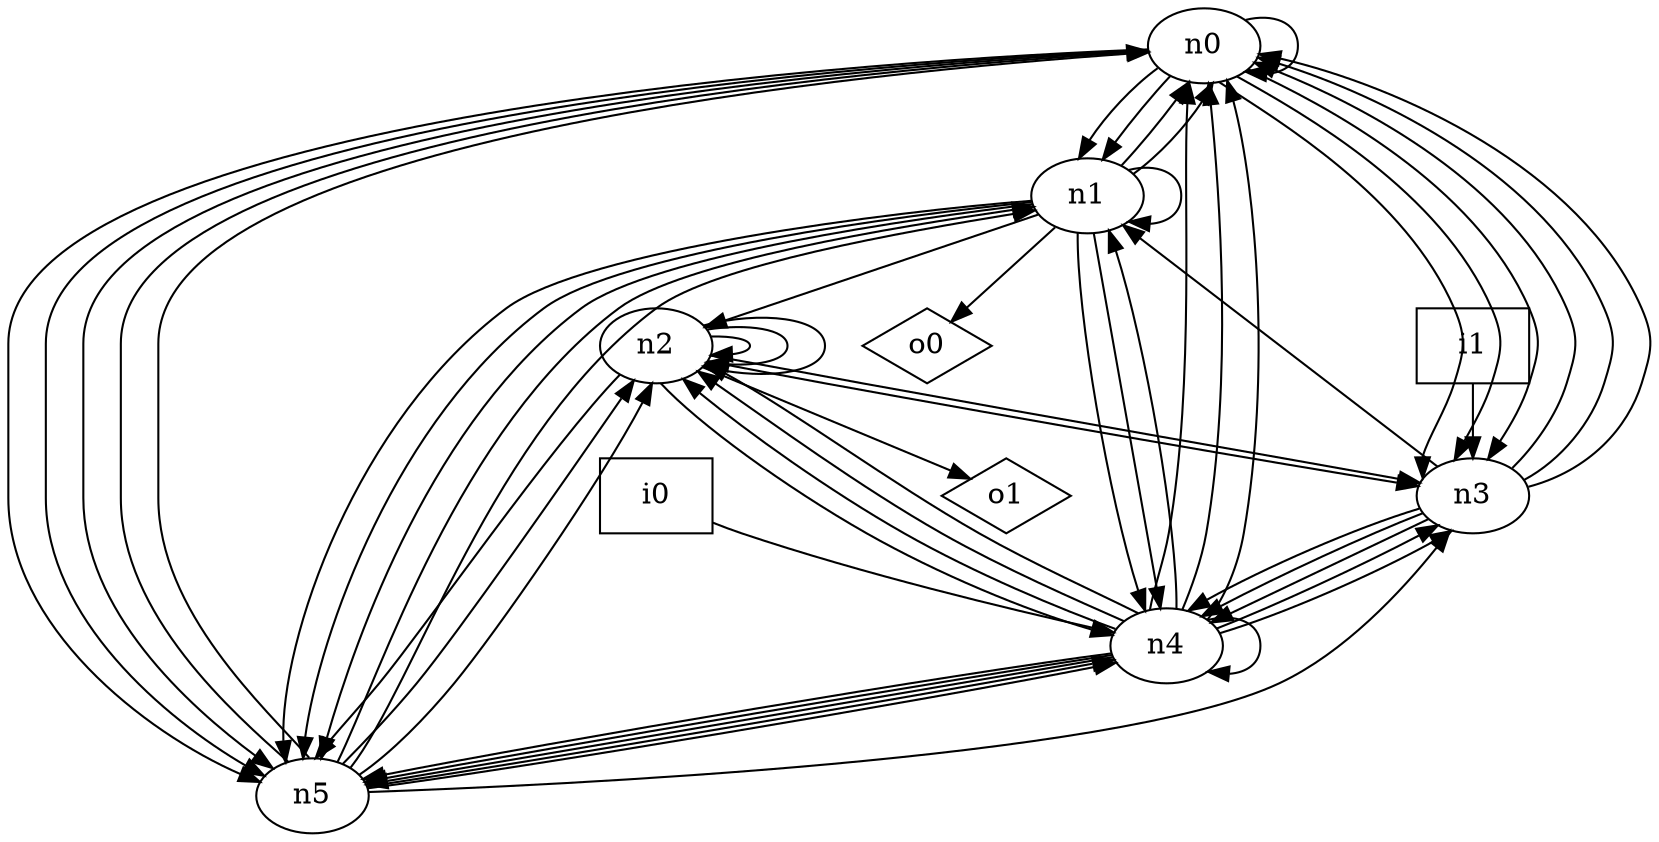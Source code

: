 digraph G {
n0 [label="n0"];
n1 [label="n1"];
n2 [label="n2"];
n3 [label="n3"];
n4 [label="n4"];
n5 [label="n5"];
n6 [label="i0",shape="box"];
n7 [label="i1",shape="box"];
n8 [label="o0",shape="diamond"];
n9 [label="o1",shape="diamond"];
n0 -> n0
n0 -> n1
n0 -> n1
n0 -> n3
n0 -> n3
n0 -> n3
n0 -> n5
n0 -> n5
n0 -> n5
n1 -> n0
n1 -> n0
n1 -> n1
n1 -> n2
n1 -> n4
n1 -> n4
n1 -> n5
n1 -> n5
n1 -> n5
n1 -> n8
n2 -> n2
n2 -> n2
n2 -> n2
n2 -> n3
n2 -> n3
n2 -> n4
n2 -> n5
n2 -> n9
n3 -> n0
n3 -> n0
n3 -> n0
n3 -> n1
n3 -> n4
n3 -> n4
n3 -> n4
n4 -> n0
n4 -> n0
n4 -> n0
n4 -> n1
n4 -> n2
n4 -> n2
n4 -> n2
n4 -> n3
n4 -> n3
n4 -> n4
n4 -> n5
n4 -> n5
n4 -> n5
n5 -> n0
n5 -> n0
n5 -> n1
n5 -> n1
n5 -> n2
n5 -> n2
n5 -> n3
n5 -> n4
n5 -> n4
n6 -> n4
n7 -> n3
}
